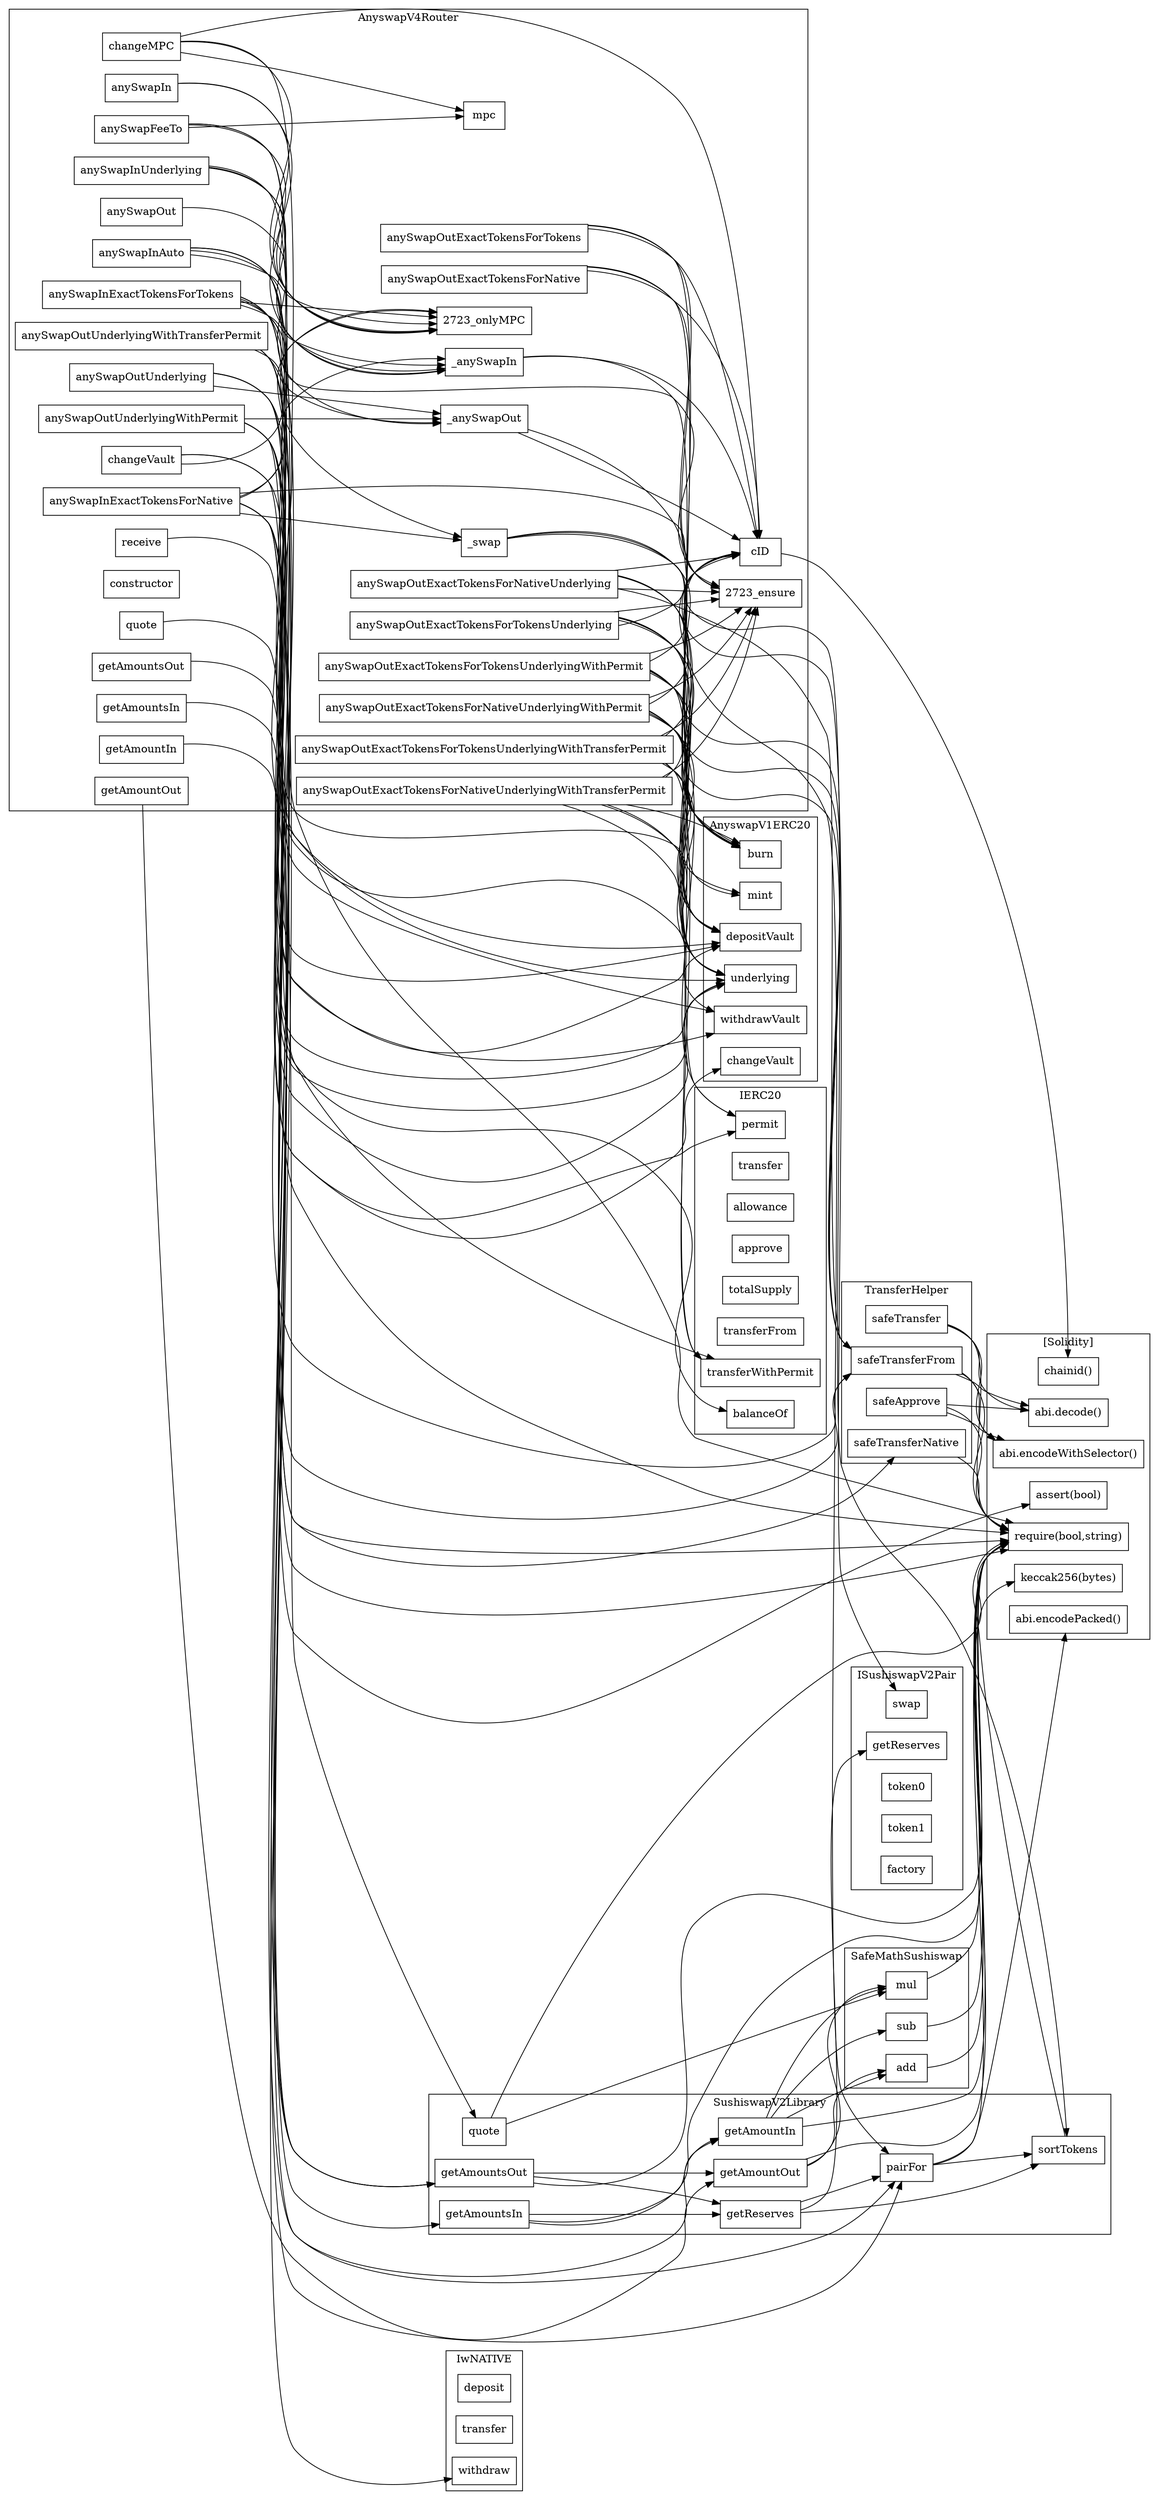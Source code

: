 strict digraph {
rankdir="LR"
node [shape=box]
subgraph cluster_2723_AnyswapV4Router {
label = "AnyswapV4Router"
"2723_anySwapOutUnderlying" [label="anySwapOutUnderlying"]
"2723_anySwapIn" [label="anySwapIn"]
"2723_getAmountIn" [label="getAmountIn"]
"2723_anySwapOutExactTokensForNativeUnderlying" [label="anySwapOutExactTokensForNativeUnderlying"]
"2723_receive" [label="receive"]
"2723_getAmountOut" [label="getAmountOut"]
"2723_anySwapInExactTokensForTokens" [label="anySwapInExactTokensForTokens"]
"2723_anySwapInUnderlying" [label="anySwapInUnderlying"]
"2723_anySwapInAuto" [label="anySwapInAuto"]
"2723_cID" [label="cID"]
"2723_anySwapOutExactTokensForTokens" [label="anySwapOutExactTokensForTokens"]
"2723__anySwapIn" [label="_anySwapIn"]
"2723_mpc" [label="mpc"]
"2723_anySwapOutExactTokensForTokensUnderlying" [label="anySwapOutExactTokensForTokensUnderlying"]
"2723_anySwapOutExactTokensForNative" [label="anySwapOutExactTokensForNative"]
"2723_anySwapOutUnderlyingWithPermit" [label="anySwapOutUnderlyingWithPermit"]
"2723_anySwapOutExactTokensForTokensUnderlyingWithTransferPermit" [label="anySwapOutExactTokensForTokensUnderlyingWithTransferPermit"]
"2723_anySwapInExactTokensForNative" [label="anySwapInExactTokensForNative"]
"2723_getAmountsIn" [label="getAmountsIn"]
"2723_anySwapOutExactTokensForNativeUnderlyingWithPermit" [label="anySwapOutExactTokensForNativeUnderlyingWithPermit"]
"2723_anySwapOutExactTokensForNativeUnderlyingWithTransferPermit" [label="anySwapOutExactTokensForNativeUnderlyingWithTransferPermit"]
"2723_changeMPC" [label="changeMPC"]
"2723_anySwapOutExactTokensForTokensUnderlyingWithPermit" [label="anySwapOutExactTokensForTokensUnderlyingWithPermit"]
"2723_anySwapFeeTo" [label="anySwapFeeTo"]
"2723_constructor" [label="constructor"]
"2723_getAmountsOut" [label="getAmountsOut"]
"2723__anySwapOut" [label="_anySwapOut"]
"2723__swap" [label="_swap"]
"2723_anySwapOutUnderlyingWithTransferPermit" [label="anySwapOutUnderlyingWithTransferPermit"]
"2723_anySwapOut" [label="anySwapOut"]
"2723_quote" [label="quote"]
"2723_changeVault" [label="changeVault"]
"2723_anySwapFeeTo" -> "2723_onlyMPC"
"2723_anySwapOutExactTokensForTokensUnderlyingWithPermit" -> "2723_cID"
"2723_anySwapInExactTokensForNative" -> "2723__anySwapIn"
"2723_anySwapOutExactTokensForNativeUnderlying" -> "2723_cID"
"2723_anySwapOutUnderlyingWithPermit" -> "2723__anySwapOut"
"2723_anySwapInAuto" -> "2723__anySwapIn"
"2723_anySwapInAuto" -> "2723_onlyMPC"
"2723_anySwapInExactTokensForTokens" -> "2723_onlyMPC"
"2723_anySwapInExactTokensForNative" -> "2723_onlyMPC"
"2723_anySwapOutExactTokensForNativeUnderlyingWithPermit" -> "2723_ensure"
"2723_anySwapInExactTokensForNative" -> "2723__swap"
"2723_changeVault" -> "2723_onlyMPC"
"2723_anySwapInUnderlying" -> "2723_onlyMPC"
"2723_anySwapFeeTo" -> "2723_mpc"
"2723_anySwapOutExactTokensForTokensUnderlyingWithTransferPermit" -> "2723_ensure"
"2723_changeMPC" -> "2723_onlyMPC"
"2723_changeMPC" -> "2723_cID"
"2723_anySwapInExactTokensForTokens" -> "2723_ensure"
"2723_anySwapOut" -> "2723__anySwapOut"
"2723_anySwapOutExactTokensForNativeUnderlyingWithTransferPermit" -> "2723_ensure"
"2723_anySwapOutExactTokensForTokensUnderlyingWithTransferPermit" -> "2723_cID"
"2723_anySwapOutUnderlyingWithTransferPermit" -> "2723__anySwapOut"
"2723_anySwapOutExactTokensForNativeUnderlyingWithTransferPermit" -> "2723_cID"
"2723_anySwapOutExactTokensForTokensUnderlying" -> "2723_ensure"
"2723_anySwapOutExactTokensForTokensUnderlyingWithPermit" -> "2723_ensure"
"2723__anySwapIn" -> "2723_cID"
"2723_changeMPC" -> "2723_mpc"
"2723_anySwapOutUnderlying" -> "2723__anySwapOut"
"2723_anySwapInUnderlying" -> "2723__anySwapIn"
"2723_anySwapInExactTokensForTokens" -> "2723__anySwapIn"
"2723_anySwapOutExactTokensForNativeUnderlyingWithPermit" -> "2723_cID"
"2723_anySwapOutExactTokensForNative" -> "2723_cID"
"2723__anySwapOut" -> "2723_cID"
"2723_anySwapOutExactTokensForTokens" -> "2723_ensure"
"2723_anySwapOutExactTokensForNative" -> "2723_ensure"
"2723_anySwapOutExactTokensForTokensUnderlying" -> "2723_cID"
"2723_anySwapOutExactTokensForTokens" -> "2723_cID"
"2723_anySwapInExactTokensForNative" -> "2723_ensure"
"2723_anySwapOutExactTokensForNativeUnderlying" -> "2723_ensure"
"2723_anySwapIn" -> "2723__anySwapIn"
"2723_anySwapIn" -> "2723_onlyMPC"
"2723_anySwapInExactTokensForTokens" -> "2723__swap"
}subgraph cluster_739_TransferHelper {
label = "TransferHelper"
"739_safeTransfer" [label="safeTransfer"]
"739_safeTransferFrom" [label="safeTransferFrom"]
"739_safeApprove" [label="safeApprove"]
"739_safeTransferNative" [label="safeTransferNative"]
}subgraph cluster_581_SushiswapV2Library {
label = "SushiswapV2Library"
"581_getReserves" [label="getReserves"]
"581_getAmountOut" [label="getAmountOut"]
"581_getAmountIn" [label="getAmountIn"]
"581_quote" [label="quote"]
"581_pairFor" [label="pairFor"]
"581_getAmountsOut" [label="getAmountsOut"]
"581_sortTokens" [label="sortTokens"]
"581_getAmountsIn" [label="getAmountsIn"]
"581_getAmountsOut" -> "581_getAmountOut"
"581_pairFor" -> "581_sortTokens"
"581_getAmountsIn" -> "581_getReserves"
"581_getReserves" -> "581_pairFor"
"581_getAmountsOut" -> "581_getReserves"
"581_getAmountsIn" -> "581_getAmountIn"
"581_getReserves" -> "581_sortTokens"
}subgraph cluster_37_ISushiswapV2Pair {
label = "ISushiswapV2Pair"
"37_swap" [label="swap"]
"37_getReserves" [label="getReserves"]
"37_token0" [label="token0"]
"37_token1" [label="token1"]
"37_factory" [label="factory"]
}subgraph cluster_808_AnyswapV1ERC20 {
label = "AnyswapV1ERC20"
"808_underlying" [label="underlying"]
"808_mint" [label="mint"]
"808_withdrawVault" [label="withdrawVault"]
"808_changeVault" [label="changeVault"]
"808_depositVault" [label="depositVault"]
"808_burn" [label="burn"]
}subgraph cluster_110_SafeMathSushiswap {
label = "SafeMathSushiswap"
"110_add" [label="add"]
"110_sub" [label="sub"]
"110_mul" [label="mul"]
}subgraph cluster_912_IERC20 {
label = "IERC20"
"912_transferWithPermit" [label="transferWithPermit"]
"912_transfer" [label="transfer"]
"912_allowance" [label="allowance"]
"912_approve" [label="approve"]
"912_totalSupply" [label="totalSupply"]
"912_transferFrom" [label="transferFrom"]
"912_permit" [label="permit"]
"912_balanceOf" [label="balanceOf"]
}subgraph cluster_757_IwNATIVE {
label = "IwNATIVE"
"757_deposit" [label="deposit"]
"757_transfer" [label="transfer"]
"757_withdraw" [label="withdraw"]
}subgraph cluster_solidity {
label = "[Solidity]"
"chainid()" 
"abi.decode()" 
"assert(bool)" 
"abi.encodePacked()" 
"keccak256(bytes)" 
"require(bool,string)" 
"abi.encodeWithSelector()" 
"2723_anySwapInExactTokensForNative" -> "require(bool,string)"
"739_safeTransferFrom" -> "abi.decode()"
"2723_receive" -> "assert(bool)"
"739_safeTransferFrom" -> "require(bool,string)"
"581_quote" -> "require(bool,string)"
"110_add" -> "require(bool,string)"
"739_safeTransferFrom" -> "abi.encodeWithSelector()"
"581_pairFor" -> "keccak256(bytes)"
"581_getAmountsOut" -> "require(bool,string)"
"581_getAmountOut" -> "require(bool,string)"
"110_sub" -> "require(bool,string)"
"739_safeApprove" -> "abi.decode()"
"739_safeTransferNative" -> "require(bool,string)"
"581_pairFor" -> "abi.encodePacked()"
"581_getAmountsIn" -> "require(bool,string)"
"2723_cID" -> "chainid()"
"739_safeTransfer" -> "abi.encodeWithSelector()"
"739_safeTransfer" -> "require(bool,string)"
"2723_anySwapInExactTokensForTokens" -> "require(bool,string)"
"2723_changeVault" -> "require(bool,string)"
"739_safeApprove" -> "abi.encodeWithSelector()"
"739_safeApprove" -> "require(bool,string)"
"2723_changeMPC" -> "require(bool,string)"
"581_sortTokens" -> "require(bool,string)"
"739_safeTransfer" -> "abi.decode()"
"581_getAmountIn" -> "require(bool,string)"
"110_mul" -> "require(bool,string)"
}"2723_anySwapOutExactTokensForTokensUnderlying" -> "808_burn"
"2723__swap" -> "581_sortTokens"
"2723_getAmountsOut" -> "581_getAmountsOut"
"2723_anySwapOutExactTokensForNativeUnderlyingWithTransferPermit" -> "808_burn"
"2723_anySwapOutExactTokensForTokensUnderlyingWithPermit" -> "808_burn"
"2723_anySwapOutExactTokensForTokensUnderlying" -> "808_underlying"
"2723_anySwapOutExactTokensForTokensUnderlyingWithPermit" -> "912_permit"
"2723_anySwapInExactTokensForNative" -> "581_getAmountsOut"
"2723_anySwapOutExactTokensForNativeUnderlyingWithPermit" -> "912_permit"
"2723_anySwapOutExactTokensForNativeUnderlyingWithPermit" -> "808_burn"
"2723__swap" -> "581_pairFor"
"2723_anySwapOutExactTokensForNative" -> "808_burn"
"2723_anySwapFeeTo" -> "808_mint"
"581_getReserves" -> "37_getReserves"
"2723_anySwapOutExactTokensForTokensUnderlyingWithPermit" -> "808_depositVault"
"2723_anySwapOutExactTokensForNativeUnderlyingWithPermit" -> "739_safeTransferFrom"
"581_quote" -> "110_mul"
"2723_changeVault" -> "808_changeVault"
"2723_anySwapInUnderlying" -> "808_withdrawVault"
"2723_anySwapInAuto" -> "808_withdrawVault"
"2723_anySwapOutExactTokensForTokensUnderlyingWithTransferPermit" -> "912_transferWithPermit"
"2723_anySwapInExactTokensForTokens" -> "581_pairFor"
"2723_anySwapOutExactTokensForNativeUnderlying" -> "808_depositVault"
"2723_anySwapOutUnderlyingWithPermit" -> "739_safeTransferFrom"
"581_getAmountOut" -> "110_add"
"2723_anySwapOutExactTokensForNativeUnderlyingWithTransferPermit" -> "912_transferWithPermit"
"2723_anySwapOutExactTokensForNativeUnderlyingWithPermit" -> "808_depositVault"
"2723_anySwapOutExactTokensForTokensUnderlying" -> "808_depositVault"
"2723_getAmountOut" -> "581_getAmountOut"
"2723_getAmountIn" -> "581_getAmountIn"
"2723_anySwapInExactTokensForNative" -> "739_safeTransferNative"
"581_getAmountIn" -> "110_add"
"581_getAmountIn" -> "110_sub"
"2723_anySwapOutExactTokensForTokensUnderlyingWithTransferPermit" -> "808_underlying"
"2723_anySwapOutExactTokensForNativeUnderlying" -> "808_burn"
"2723_anySwapOutUnderlying" -> "808_depositVault"
"2723_anySwapOutExactTokensForNativeUnderlyingWithTransferPermit" -> "808_underlying"
"2723_anySwapOutUnderlying" -> "808_underlying"
"2723_anySwapOutExactTokensForTokens" -> "808_burn"
"581_getAmountOut" -> "110_mul"
"2723_anySwapInAuto" -> "912_balanceOf"
"2723_anySwapOutUnderlyingWithTransferPermit" -> "808_underlying"
"2723_anySwapOutUnderlyingWithTransferPermit" -> "808_depositVault"
"2723__anySwapIn" -> "808_mint"
"2723_anySwapFeeTo" -> "808_withdrawVault"
"2723_anySwapOutExactTokensForNativeUnderlyingWithTransferPermit" -> "808_depositVault"
"2723_anySwapInExactTokensForNative" -> "757_withdraw"
"2723_anySwapOutUnderlyingWithPermit" -> "808_underlying"
"2723_getAmountsIn" -> "581_getAmountsIn"
"2723_anySwapInExactTokensForNative" -> "581_pairFor"
"2723_anySwapOutExactTokensForTokensUnderlyingWithTransferPermit" -> "808_burn"
"2723__swap" -> "37_swap"
"2723_quote" -> "581_quote"
"2723_anySwapOutUnderlying" -> "739_safeTransferFrom"
"2723_anySwapOutExactTokensForTokensUnderlyingWithPermit" -> "808_underlying"
"2723_anySwapOutExactTokensForNativeUnderlying" -> "808_underlying"
"2723__anySwapOut" -> "808_burn"
"2723_anySwapOutUnderlyingWithPermit" -> "912_permit"
"2723_anySwapInAuto" -> "808_underlying"
"2723_anySwapOutUnderlyingWithTransferPermit" -> "912_transferWithPermit"
"2723_anySwapOutExactTokensForNativeUnderlying" -> "739_safeTransferFrom"
"2723_anySwapOutExactTokensForTokensUnderlyingWithTransferPermit" -> "808_depositVault"
"2723_anySwapOutExactTokensForNativeUnderlyingWithPermit" -> "808_underlying"
"2723_anySwapOutExactTokensForTokensUnderlying" -> "739_safeTransferFrom"
"2723_anySwapInExactTokensForTokens" -> "581_getAmountsOut"
"2723_anySwapOutUnderlyingWithPermit" -> "808_depositVault"
"581_getAmountIn" -> "110_mul"
"2723_anySwapOutExactTokensForTokensUnderlyingWithPermit" -> "739_safeTransferFrom"
}